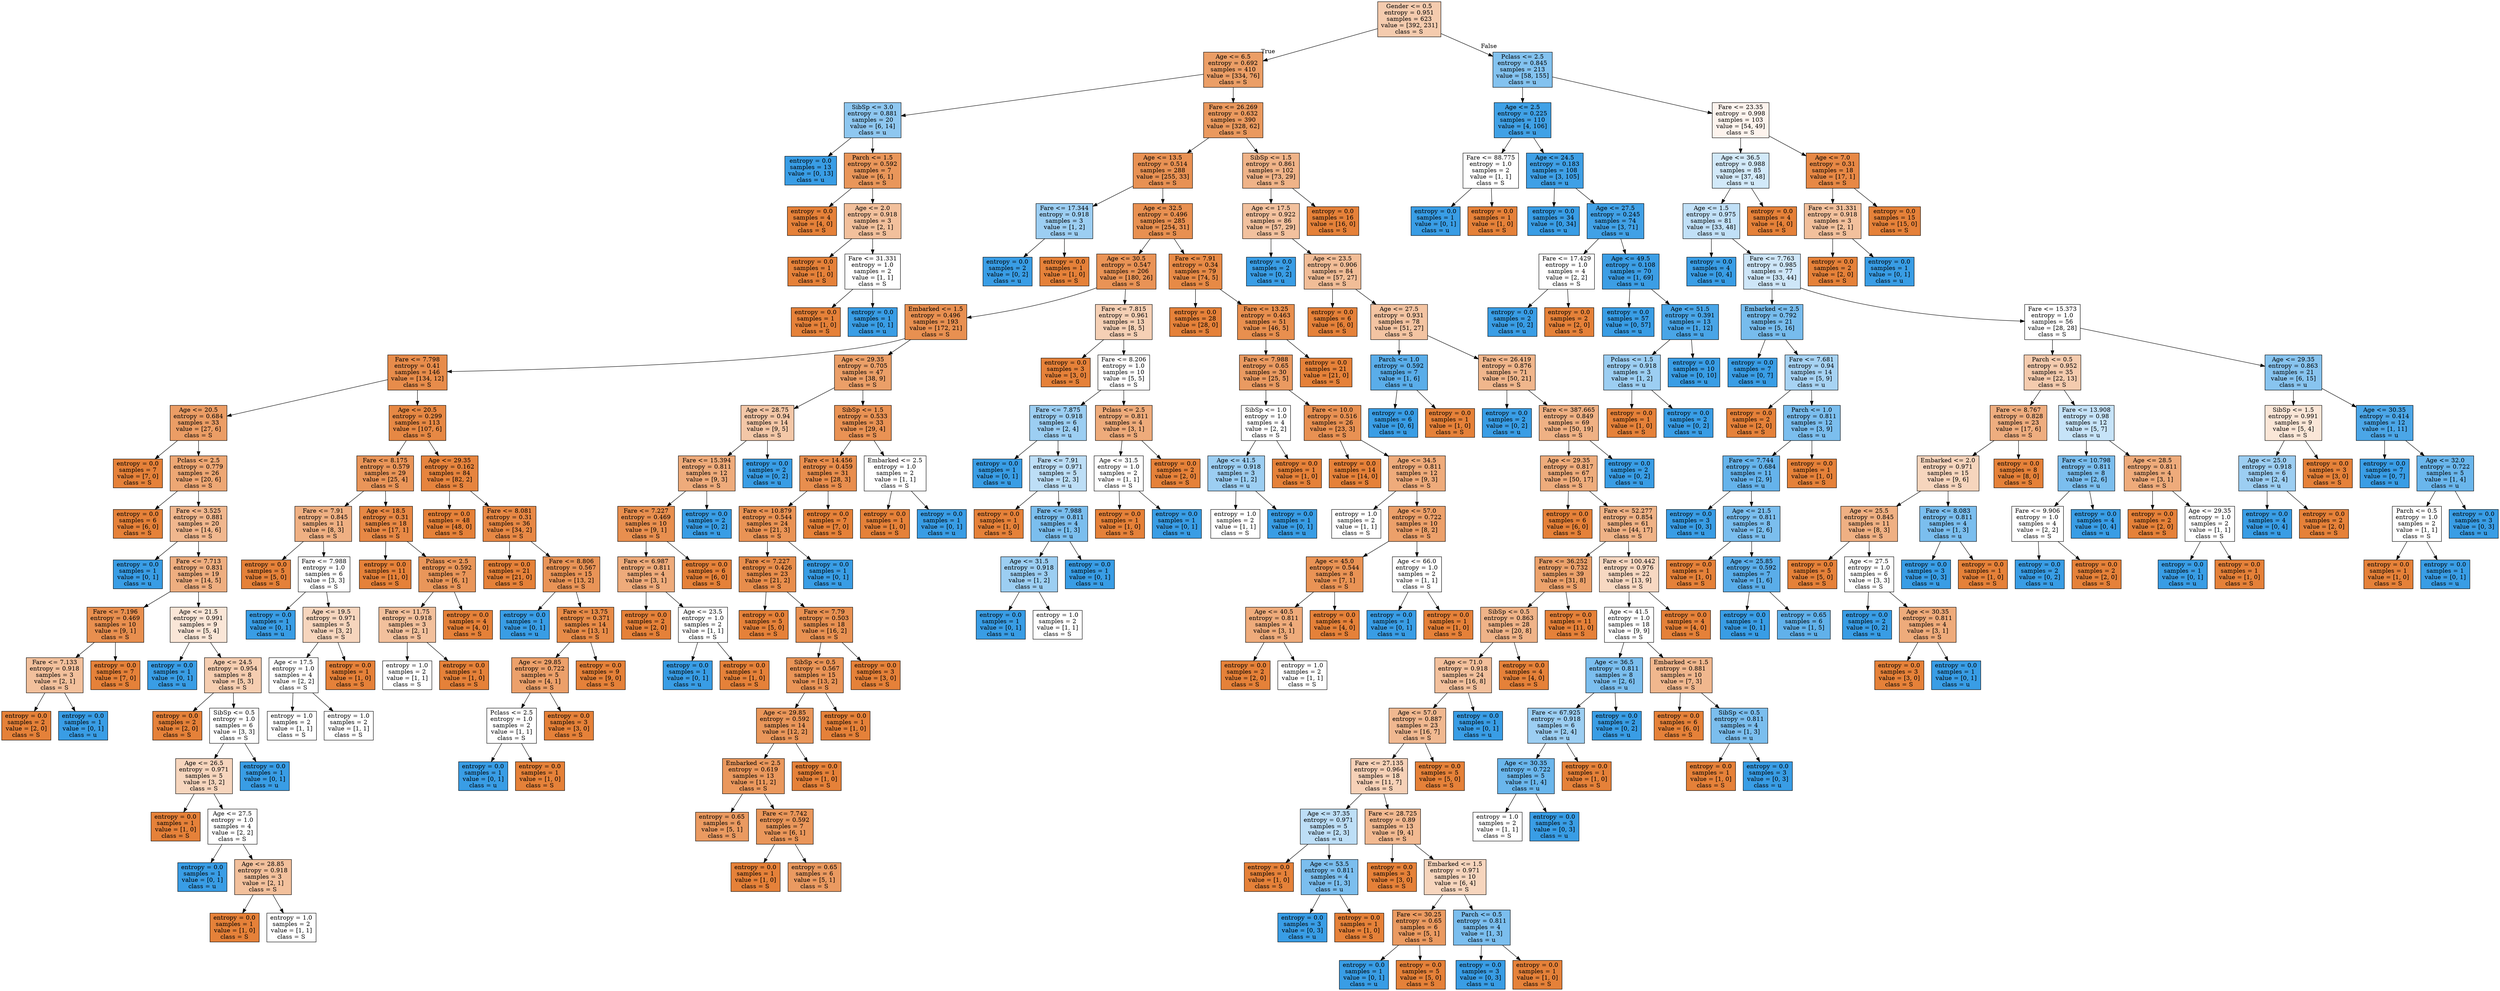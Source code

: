 digraph Tree {
node [shape=box, style="filled", color="black"] ;
0 [label="Gender <= 0.5\nentropy = 0.951\nsamples = 623\nvalue = [392, 231]\nclass = S", fillcolor="#f4cbae"] ;
1 [label="Age <= 6.5\nentropy = 0.692\nsamples = 410\nvalue = [334, 76]\nclass = S", fillcolor="#eb9e66"] ;
0 -> 1 [labeldistance=2.5, labelangle=45, headlabel="True"] ;
2 [label="SibSp <= 3.0\nentropy = 0.881\nsamples = 20\nvalue = [6, 14]\nclass = u", fillcolor="#8ec7f0"] ;
1 -> 2 ;
3 [label="entropy = 0.0\nsamples = 13\nvalue = [0, 13]\nclass = u", fillcolor="#399de5"] ;
2 -> 3 ;
4 [label="Parch <= 1.5\nentropy = 0.592\nsamples = 7\nvalue = [6, 1]\nclass = S", fillcolor="#e9965a"] ;
2 -> 4 ;
5 [label="entropy = 0.0\nsamples = 4\nvalue = [4, 0]\nclass = S", fillcolor="#e58139"] ;
4 -> 5 ;
6 [label="Age <= 2.0\nentropy = 0.918\nsamples = 3\nvalue = [2, 1]\nclass = S", fillcolor="#f2c09c"] ;
4 -> 6 ;
7 [label="entropy = 0.0\nsamples = 1\nvalue = [1, 0]\nclass = S", fillcolor="#e58139"] ;
6 -> 7 ;
8 [label="Fare <= 31.331\nentropy = 1.0\nsamples = 2\nvalue = [1, 1]\nclass = S", fillcolor="#ffffff"] ;
6 -> 8 ;
9 [label="entropy = 0.0\nsamples = 1\nvalue = [1, 0]\nclass = S", fillcolor="#e58139"] ;
8 -> 9 ;
10 [label="entropy = 0.0\nsamples = 1\nvalue = [0, 1]\nclass = u", fillcolor="#399de5"] ;
8 -> 10 ;
11 [label="Fare <= 26.269\nentropy = 0.632\nsamples = 390\nvalue = [328, 62]\nclass = S", fillcolor="#ea995e"] ;
1 -> 11 ;
12 [label="Age <= 13.5\nentropy = 0.514\nsamples = 288\nvalue = [255, 33]\nclass = S", fillcolor="#e89153"] ;
11 -> 12 ;
13 [label="Fare <= 17.344\nentropy = 0.918\nsamples = 3\nvalue = [1, 2]\nclass = u", fillcolor="#9ccef2"] ;
12 -> 13 ;
14 [label="entropy = 0.0\nsamples = 2\nvalue = [0, 2]\nclass = u", fillcolor="#399de5"] ;
13 -> 14 ;
15 [label="entropy = 0.0\nsamples = 1\nvalue = [1, 0]\nclass = S", fillcolor="#e58139"] ;
13 -> 15 ;
16 [label="Age <= 32.5\nentropy = 0.496\nsamples = 285\nvalue = [254, 31]\nclass = S", fillcolor="#e89051"] ;
12 -> 16 ;
17 [label="Age <= 30.5\nentropy = 0.547\nsamples = 206\nvalue = [180, 26]\nclass = S", fillcolor="#e99356"] ;
16 -> 17 ;
18 [label="Embarked <= 1.5\nentropy = 0.496\nsamples = 193\nvalue = [172, 21]\nclass = S", fillcolor="#e89051"] ;
17 -> 18 ;
19 [label="Fare <= 7.798\nentropy = 0.41\nsamples = 146\nvalue = [134, 12]\nclass = S", fillcolor="#e78c4b"] ;
18 -> 19 ;
20 [label="Age <= 20.5\nentropy = 0.684\nsamples = 33\nvalue = [27, 6]\nclass = S", fillcolor="#eb9d65"] ;
19 -> 20 ;
21 [label="entropy = 0.0\nsamples = 7\nvalue = [7, 0]\nclass = S", fillcolor="#e58139"] ;
20 -> 21 ;
22 [label="Pclass <= 2.5\nentropy = 0.779\nsamples = 26\nvalue = [20, 6]\nclass = S", fillcolor="#eda774"] ;
20 -> 22 ;
23 [label="entropy = 0.0\nsamples = 6\nvalue = [6, 0]\nclass = S", fillcolor="#e58139"] ;
22 -> 23 ;
24 [label="Fare <= 3.525\nentropy = 0.881\nsamples = 20\nvalue = [14, 6]\nclass = S", fillcolor="#f0b78e"] ;
22 -> 24 ;
25 [label="entropy = 0.0\nsamples = 1\nvalue = [0, 1]\nclass = u", fillcolor="#399de5"] ;
24 -> 25 ;
26 [label="Fare <= 7.713\nentropy = 0.831\nsamples = 19\nvalue = [14, 5]\nclass = S", fillcolor="#eeae80"] ;
24 -> 26 ;
27 [label="Fare <= 7.196\nentropy = 0.469\nsamples = 10\nvalue = [9, 1]\nclass = S", fillcolor="#e88f4f"] ;
26 -> 27 ;
28 [label="Fare <= 7.133\nentropy = 0.918\nsamples = 3\nvalue = [2, 1]\nclass = S", fillcolor="#f2c09c"] ;
27 -> 28 ;
29 [label="entropy = 0.0\nsamples = 2\nvalue = [2, 0]\nclass = S", fillcolor="#e58139"] ;
28 -> 29 ;
30 [label="entropy = 0.0\nsamples = 1\nvalue = [0, 1]\nclass = u", fillcolor="#399de5"] ;
28 -> 30 ;
31 [label="entropy = 0.0\nsamples = 7\nvalue = [7, 0]\nclass = S", fillcolor="#e58139"] ;
27 -> 31 ;
32 [label="Age <= 21.5\nentropy = 0.991\nsamples = 9\nvalue = [5, 4]\nclass = S", fillcolor="#fae6d7"] ;
26 -> 32 ;
33 [label="entropy = 0.0\nsamples = 1\nvalue = [0, 1]\nclass = u", fillcolor="#399de5"] ;
32 -> 33 ;
34 [label="Age <= 24.5\nentropy = 0.954\nsamples = 8\nvalue = [5, 3]\nclass = S", fillcolor="#f5cdb0"] ;
32 -> 34 ;
35 [label="entropy = 0.0\nsamples = 2\nvalue = [2, 0]\nclass = S", fillcolor="#e58139"] ;
34 -> 35 ;
36 [label="SibSp <= 0.5\nentropy = 1.0\nsamples = 6\nvalue = [3, 3]\nclass = S", fillcolor="#ffffff"] ;
34 -> 36 ;
37 [label="Age <= 26.5\nentropy = 0.971\nsamples = 5\nvalue = [3, 2]\nclass = S", fillcolor="#f6d5bd"] ;
36 -> 37 ;
38 [label="entropy = 0.0\nsamples = 1\nvalue = [1, 0]\nclass = S", fillcolor="#e58139"] ;
37 -> 38 ;
39 [label="Age <= 27.5\nentropy = 1.0\nsamples = 4\nvalue = [2, 2]\nclass = S", fillcolor="#ffffff"] ;
37 -> 39 ;
40 [label="entropy = 0.0\nsamples = 1\nvalue = [0, 1]\nclass = u", fillcolor="#399de5"] ;
39 -> 40 ;
41 [label="Age <= 28.85\nentropy = 0.918\nsamples = 3\nvalue = [2, 1]\nclass = S", fillcolor="#f2c09c"] ;
39 -> 41 ;
42 [label="entropy = 0.0\nsamples = 1\nvalue = [1, 0]\nclass = S", fillcolor="#e58139"] ;
41 -> 42 ;
43 [label="entropy = 1.0\nsamples = 2\nvalue = [1, 1]\nclass = S", fillcolor="#ffffff"] ;
41 -> 43 ;
44 [label="entropy = 0.0\nsamples = 1\nvalue = [0, 1]\nclass = u", fillcolor="#399de5"] ;
36 -> 44 ;
45 [label="Age <= 20.5\nentropy = 0.299\nsamples = 113\nvalue = [107, 6]\nclass = S", fillcolor="#e68844"] ;
19 -> 45 ;
46 [label="Fare <= 8.175\nentropy = 0.579\nsamples = 29\nvalue = [25, 4]\nclass = S", fillcolor="#e99559"] ;
45 -> 46 ;
47 [label="Fare <= 7.91\nentropy = 0.845\nsamples = 11\nvalue = [8, 3]\nclass = S", fillcolor="#efb083"] ;
46 -> 47 ;
48 [label="entropy = 0.0\nsamples = 5\nvalue = [5, 0]\nclass = S", fillcolor="#e58139"] ;
47 -> 48 ;
49 [label="Fare <= 7.988\nentropy = 1.0\nsamples = 6\nvalue = [3, 3]\nclass = S", fillcolor="#ffffff"] ;
47 -> 49 ;
50 [label="entropy = 0.0\nsamples = 1\nvalue = [0, 1]\nclass = u", fillcolor="#399de5"] ;
49 -> 50 ;
51 [label="Age <= 19.5\nentropy = 0.971\nsamples = 5\nvalue = [3, 2]\nclass = S", fillcolor="#f6d5bd"] ;
49 -> 51 ;
52 [label="Age <= 17.5\nentropy = 1.0\nsamples = 4\nvalue = [2, 2]\nclass = S", fillcolor="#ffffff"] ;
51 -> 52 ;
53 [label="entropy = 1.0\nsamples = 2\nvalue = [1, 1]\nclass = S", fillcolor="#ffffff"] ;
52 -> 53 ;
54 [label="entropy = 1.0\nsamples = 2\nvalue = [1, 1]\nclass = S", fillcolor="#ffffff"] ;
52 -> 54 ;
55 [label="entropy = 0.0\nsamples = 1\nvalue = [1, 0]\nclass = S", fillcolor="#e58139"] ;
51 -> 55 ;
56 [label="Age <= 18.5\nentropy = 0.31\nsamples = 18\nvalue = [17, 1]\nclass = S", fillcolor="#e78845"] ;
46 -> 56 ;
57 [label="entropy = 0.0\nsamples = 11\nvalue = [11, 0]\nclass = S", fillcolor="#e58139"] ;
56 -> 57 ;
58 [label="Pclass <= 2.5\nentropy = 0.592\nsamples = 7\nvalue = [6, 1]\nclass = S", fillcolor="#e9965a"] ;
56 -> 58 ;
59 [label="Fare <= 11.75\nentropy = 0.918\nsamples = 3\nvalue = [2, 1]\nclass = S", fillcolor="#f2c09c"] ;
58 -> 59 ;
60 [label="entropy = 1.0\nsamples = 2\nvalue = [1, 1]\nclass = S", fillcolor="#ffffff"] ;
59 -> 60 ;
61 [label="entropy = 0.0\nsamples = 1\nvalue = [1, 0]\nclass = S", fillcolor="#e58139"] ;
59 -> 61 ;
62 [label="entropy = 0.0\nsamples = 4\nvalue = [4, 0]\nclass = S", fillcolor="#e58139"] ;
58 -> 62 ;
63 [label="Age <= 29.35\nentropy = 0.162\nsamples = 84\nvalue = [82, 2]\nclass = S", fillcolor="#e6843e"] ;
45 -> 63 ;
64 [label="entropy = 0.0\nsamples = 48\nvalue = [48, 0]\nclass = S", fillcolor="#e58139"] ;
63 -> 64 ;
65 [label="Fare <= 8.081\nentropy = 0.31\nsamples = 36\nvalue = [34, 2]\nclass = S", fillcolor="#e78845"] ;
63 -> 65 ;
66 [label="entropy = 0.0\nsamples = 21\nvalue = [21, 0]\nclass = S", fillcolor="#e58139"] ;
65 -> 66 ;
67 [label="Fare <= 8.806\nentropy = 0.567\nsamples = 15\nvalue = [13, 2]\nclass = S", fillcolor="#e99457"] ;
65 -> 67 ;
68 [label="entropy = 0.0\nsamples = 1\nvalue = [0, 1]\nclass = u", fillcolor="#399de5"] ;
67 -> 68 ;
69 [label="Fare <= 13.75\nentropy = 0.371\nsamples = 14\nvalue = [13, 1]\nclass = S", fillcolor="#e78b48"] ;
67 -> 69 ;
70 [label="Age <= 29.85\nentropy = 0.722\nsamples = 5\nvalue = [4, 1]\nclass = S", fillcolor="#eca06a"] ;
69 -> 70 ;
71 [label="Pclass <= 2.5\nentropy = 1.0\nsamples = 2\nvalue = [1, 1]\nclass = S", fillcolor="#ffffff"] ;
70 -> 71 ;
72 [label="entropy = 0.0\nsamples = 1\nvalue = [0, 1]\nclass = u", fillcolor="#399de5"] ;
71 -> 72 ;
73 [label="entropy = 0.0\nsamples = 1\nvalue = [1, 0]\nclass = S", fillcolor="#e58139"] ;
71 -> 73 ;
74 [label="entropy = 0.0\nsamples = 3\nvalue = [3, 0]\nclass = S", fillcolor="#e58139"] ;
70 -> 74 ;
75 [label="entropy = 0.0\nsamples = 9\nvalue = [9, 0]\nclass = S", fillcolor="#e58139"] ;
69 -> 75 ;
76 [label="Age <= 29.35\nentropy = 0.705\nsamples = 47\nvalue = [38, 9]\nclass = S", fillcolor="#eb9f68"] ;
18 -> 76 ;
77 [label="Age <= 28.75\nentropy = 0.94\nsamples = 14\nvalue = [9, 5]\nclass = S", fillcolor="#f3c7a7"] ;
76 -> 77 ;
78 [label="Fare <= 15.394\nentropy = 0.811\nsamples = 12\nvalue = [9, 3]\nclass = S", fillcolor="#eeab7b"] ;
77 -> 78 ;
79 [label="Fare <= 7.227\nentropy = 0.469\nsamples = 10\nvalue = [9, 1]\nclass = S", fillcolor="#e88f4f"] ;
78 -> 79 ;
80 [label="Fare <= 6.987\nentropy = 0.811\nsamples = 4\nvalue = [3, 1]\nclass = S", fillcolor="#eeab7b"] ;
79 -> 80 ;
81 [label="entropy = 0.0\nsamples = 2\nvalue = [2, 0]\nclass = S", fillcolor="#e58139"] ;
80 -> 81 ;
82 [label="Age <= 23.5\nentropy = 1.0\nsamples = 2\nvalue = [1, 1]\nclass = S", fillcolor="#ffffff"] ;
80 -> 82 ;
83 [label="entropy = 0.0\nsamples = 1\nvalue = [0, 1]\nclass = u", fillcolor="#399de5"] ;
82 -> 83 ;
84 [label="entropy = 0.0\nsamples = 1\nvalue = [1, 0]\nclass = S", fillcolor="#e58139"] ;
82 -> 84 ;
85 [label="entropy = 0.0\nsamples = 6\nvalue = [6, 0]\nclass = S", fillcolor="#e58139"] ;
79 -> 85 ;
86 [label="entropy = 0.0\nsamples = 2\nvalue = [0, 2]\nclass = u", fillcolor="#399de5"] ;
78 -> 86 ;
87 [label="entropy = 0.0\nsamples = 2\nvalue = [0, 2]\nclass = u", fillcolor="#399de5"] ;
77 -> 87 ;
88 [label="SibSp <= 1.5\nentropy = 0.533\nsamples = 33\nvalue = [29, 4]\nclass = S", fillcolor="#e99254"] ;
76 -> 88 ;
89 [label="Fare <= 14.456\nentropy = 0.459\nsamples = 31\nvalue = [28, 3]\nclass = S", fillcolor="#e88e4e"] ;
88 -> 89 ;
90 [label="Fare <= 10.879\nentropy = 0.544\nsamples = 24\nvalue = [21, 3]\nclass = S", fillcolor="#e99355"] ;
89 -> 90 ;
91 [label="Fare <= 7.227\nentropy = 0.426\nsamples = 23\nvalue = [21, 2]\nclass = S", fillcolor="#e78d4c"] ;
90 -> 91 ;
92 [label="entropy = 0.0\nsamples = 5\nvalue = [5, 0]\nclass = S", fillcolor="#e58139"] ;
91 -> 92 ;
93 [label="Fare <= 7.79\nentropy = 0.503\nsamples = 18\nvalue = [16, 2]\nclass = S", fillcolor="#e89152"] ;
91 -> 93 ;
94 [label="SibSp <= 0.5\nentropy = 0.567\nsamples = 15\nvalue = [13, 2]\nclass = S", fillcolor="#e99457"] ;
93 -> 94 ;
95 [label="Age <= 29.85\nentropy = 0.592\nsamples = 14\nvalue = [12, 2]\nclass = S", fillcolor="#e9965a"] ;
94 -> 95 ;
96 [label="Embarked <= 2.5\nentropy = 0.619\nsamples = 13\nvalue = [11, 2]\nclass = S", fillcolor="#ea985d"] ;
95 -> 96 ;
97 [label="entropy = 0.65\nsamples = 6\nvalue = [5, 1]\nclass = S", fillcolor="#ea9a61"] ;
96 -> 97 ;
98 [label="Fare <= 7.742\nentropy = 0.592\nsamples = 7\nvalue = [6, 1]\nclass = S", fillcolor="#e9965a"] ;
96 -> 98 ;
99 [label="entropy = 0.0\nsamples = 1\nvalue = [1, 0]\nclass = S", fillcolor="#e58139"] ;
98 -> 99 ;
100 [label="entropy = 0.65\nsamples = 6\nvalue = [5, 1]\nclass = S", fillcolor="#ea9a61"] ;
98 -> 100 ;
101 [label="entropy = 0.0\nsamples = 1\nvalue = [1, 0]\nclass = S", fillcolor="#e58139"] ;
95 -> 101 ;
102 [label="entropy = 0.0\nsamples = 1\nvalue = [1, 0]\nclass = S", fillcolor="#e58139"] ;
94 -> 102 ;
103 [label="entropy = 0.0\nsamples = 3\nvalue = [3, 0]\nclass = S", fillcolor="#e58139"] ;
93 -> 103 ;
104 [label="entropy = 0.0\nsamples = 1\nvalue = [0, 1]\nclass = u", fillcolor="#399de5"] ;
90 -> 104 ;
105 [label="entropy = 0.0\nsamples = 7\nvalue = [7, 0]\nclass = S", fillcolor="#e58139"] ;
89 -> 105 ;
106 [label="Embarked <= 2.5\nentropy = 1.0\nsamples = 2\nvalue = [1, 1]\nclass = S", fillcolor="#ffffff"] ;
88 -> 106 ;
107 [label="entropy = 0.0\nsamples = 1\nvalue = [1, 0]\nclass = S", fillcolor="#e58139"] ;
106 -> 107 ;
108 [label="entropy = 0.0\nsamples = 1\nvalue = [0, 1]\nclass = u", fillcolor="#399de5"] ;
106 -> 108 ;
109 [label="Fare <= 7.815\nentropy = 0.961\nsamples = 13\nvalue = [8, 5]\nclass = S", fillcolor="#f5d0b5"] ;
17 -> 109 ;
110 [label="entropy = 0.0\nsamples = 3\nvalue = [3, 0]\nclass = S", fillcolor="#e58139"] ;
109 -> 110 ;
111 [label="Fare <= 8.206\nentropy = 1.0\nsamples = 10\nvalue = [5, 5]\nclass = S", fillcolor="#ffffff"] ;
109 -> 111 ;
112 [label="Fare <= 7.875\nentropy = 0.918\nsamples = 6\nvalue = [2, 4]\nclass = u", fillcolor="#9ccef2"] ;
111 -> 112 ;
113 [label="entropy = 0.0\nsamples = 1\nvalue = [0, 1]\nclass = u", fillcolor="#399de5"] ;
112 -> 113 ;
114 [label="Fare <= 7.91\nentropy = 0.971\nsamples = 5\nvalue = [2, 3]\nclass = u", fillcolor="#bddef6"] ;
112 -> 114 ;
115 [label="entropy = 0.0\nsamples = 1\nvalue = [1, 0]\nclass = S", fillcolor="#e58139"] ;
114 -> 115 ;
116 [label="Fare <= 7.988\nentropy = 0.811\nsamples = 4\nvalue = [1, 3]\nclass = u", fillcolor="#7bbeee"] ;
114 -> 116 ;
117 [label="Age <= 31.5\nentropy = 0.918\nsamples = 3\nvalue = [1, 2]\nclass = u", fillcolor="#9ccef2"] ;
116 -> 117 ;
118 [label="entropy = 0.0\nsamples = 1\nvalue = [0, 1]\nclass = u", fillcolor="#399de5"] ;
117 -> 118 ;
119 [label="entropy = 1.0\nsamples = 2\nvalue = [1, 1]\nclass = S", fillcolor="#ffffff"] ;
117 -> 119 ;
120 [label="entropy = 0.0\nsamples = 1\nvalue = [0, 1]\nclass = u", fillcolor="#399de5"] ;
116 -> 120 ;
121 [label="Pclass <= 2.5\nentropy = 0.811\nsamples = 4\nvalue = [3, 1]\nclass = S", fillcolor="#eeab7b"] ;
111 -> 121 ;
122 [label="Age <= 31.5\nentropy = 1.0\nsamples = 2\nvalue = [1, 1]\nclass = S", fillcolor="#ffffff"] ;
121 -> 122 ;
123 [label="entropy = 0.0\nsamples = 1\nvalue = [1, 0]\nclass = S", fillcolor="#e58139"] ;
122 -> 123 ;
124 [label="entropy = 0.0\nsamples = 1\nvalue = [0, 1]\nclass = u", fillcolor="#399de5"] ;
122 -> 124 ;
125 [label="entropy = 0.0\nsamples = 2\nvalue = [2, 0]\nclass = S", fillcolor="#e58139"] ;
121 -> 125 ;
126 [label="Fare <= 7.91\nentropy = 0.34\nsamples = 79\nvalue = [74, 5]\nclass = S", fillcolor="#e78a46"] ;
16 -> 126 ;
127 [label="entropy = 0.0\nsamples = 28\nvalue = [28, 0]\nclass = S", fillcolor="#e58139"] ;
126 -> 127 ;
128 [label="Fare <= 13.25\nentropy = 0.463\nsamples = 51\nvalue = [46, 5]\nclass = S", fillcolor="#e88f4f"] ;
126 -> 128 ;
129 [label="Fare <= 7.988\nentropy = 0.65\nsamples = 30\nvalue = [25, 5]\nclass = S", fillcolor="#ea9a61"] ;
128 -> 129 ;
130 [label="SibSp <= 1.0\nentropy = 1.0\nsamples = 4\nvalue = [2, 2]\nclass = S", fillcolor="#ffffff"] ;
129 -> 130 ;
131 [label="Age <= 41.5\nentropy = 0.918\nsamples = 3\nvalue = [1, 2]\nclass = u", fillcolor="#9ccef2"] ;
130 -> 131 ;
132 [label="entropy = 1.0\nsamples = 2\nvalue = [1, 1]\nclass = S", fillcolor="#ffffff"] ;
131 -> 132 ;
133 [label="entropy = 0.0\nsamples = 1\nvalue = [0, 1]\nclass = u", fillcolor="#399de5"] ;
131 -> 133 ;
134 [label="entropy = 0.0\nsamples = 1\nvalue = [1, 0]\nclass = S", fillcolor="#e58139"] ;
130 -> 134 ;
135 [label="Fare <= 10.0\nentropy = 0.516\nsamples = 26\nvalue = [23, 3]\nclass = S", fillcolor="#e89153"] ;
129 -> 135 ;
136 [label="entropy = 0.0\nsamples = 14\nvalue = [14, 0]\nclass = S", fillcolor="#e58139"] ;
135 -> 136 ;
137 [label="Age <= 34.5\nentropy = 0.811\nsamples = 12\nvalue = [9, 3]\nclass = S", fillcolor="#eeab7b"] ;
135 -> 137 ;
138 [label="entropy = 1.0\nsamples = 2\nvalue = [1, 1]\nclass = S", fillcolor="#ffffff"] ;
137 -> 138 ;
139 [label="Age <= 57.0\nentropy = 0.722\nsamples = 10\nvalue = [8, 2]\nclass = S", fillcolor="#eca06a"] ;
137 -> 139 ;
140 [label="Age <= 45.0\nentropy = 0.544\nsamples = 8\nvalue = [7, 1]\nclass = S", fillcolor="#e99355"] ;
139 -> 140 ;
141 [label="Age <= 40.5\nentropy = 0.811\nsamples = 4\nvalue = [3, 1]\nclass = S", fillcolor="#eeab7b"] ;
140 -> 141 ;
142 [label="entropy = 0.0\nsamples = 2\nvalue = [2, 0]\nclass = S", fillcolor="#e58139"] ;
141 -> 142 ;
143 [label="entropy = 1.0\nsamples = 2\nvalue = [1, 1]\nclass = S", fillcolor="#ffffff"] ;
141 -> 143 ;
144 [label="entropy = 0.0\nsamples = 4\nvalue = [4, 0]\nclass = S", fillcolor="#e58139"] ;
140 -> 144 ;
145 [label="Age <= 66.0\nentropy = 1.0\nsamples = 2\nvalue = [1, 1]\nclass = S", fillcolor="#ffffff"] ;
139 -> 145 ;
146 [label="entropy = 0.0\nsamples = 1\nvalue = [0, 1]\nclass = u", fillcolor="#399de5"] ;
145 -> 146 ;
147 [label="entropy = 0.0\nsamples = 1\nvalue = [1, 0]\nclass = S", fillcolor="#e58139"] ;
145 -> 147 ;
148 [label="entropy = 0.0\nsamples = 21\nvalue = [21, 0]\nclass = S", fillcolor="#e58139"] ;
128 -> 148 ;
149 [label="SibSp <= 1.5\nentropy = 0.861\nsamples = 102\nvalue = [73, 29]\nclass = S", fillcolor="#efb388"] ;
11 -> 149 ;
150 [label="Age <= 17.5\nentropy = 0.922\nsamples = 86\nvalue = [57, 29]\nclass = S", fillcolor="#f2c19e"] ;
149 -> 150 ;
151 [label="entropy = 0.0\nsamples = 2\nvalue = [0, 2]\nclass = u", fillcolor="#399de5"] ;
150 -> 151 ;
152 [label="Age <= 23.5\nentropy = 0.906\nsamples = 84\nvalue = [57, 27]\nclass = S", fillcolor="#f1bd97"] ;
150 -> 152 ;
153 [label="entropy = 0.0\nsamples = 6\nvalue = [6, 0]\nclass = S", fillcolor="#e58139"] ;
152 -> 153 ;
154 [label="Age <= 27.5\nentropy = 0.931\nsamples = 78\nvalue = [51, 27]\nclass = S", fillcolor="#f3c4a2"] ;
152 -> 154 ;
155 [label="Parch <= 1.0\nentropy = 0.592\nsamples = 7\nvalue = [1, 6]\nclass = u", fillcolor="#5aade9"] ;
154 -> 155 ;
156 [label="entropy = 0.0\nsamples = 6\nvalue = [0, 6]\nclass = u", fillcolor="#399de5"] ;
155 -> 156 ;
157 [label="entropy = 0.0\nsamples = 1\nvalue = [1, 0]\nclass = S", fillcolor="#e58139"] ;
155 -> 157 ;
158 [label="Fare <= 26.419\nentropy = 0.876\nsamples = 71\nvalue = [50, 21]\nclass = S", fillcolor="#f0b68c"] ;
154 -> 158 ;
159 [label="entropy = 0.0\nsamples = 2\nvalue = [0, 2]\nclass = u", fillcolor="#399de5"] ;
158 -> 159 ;
160 [label="Fare <= 387.665\nentropy = 0.849\nsamples = 69\nvalue = [50, 19]\nclass = S", fillcolor="#efb184"] ;
158 -> 160 ;
161 [label="Age <= 29.35\nentropy = 0.817\nsamples = 67\nvalue = [50, 17]\nclass = S", fillcolor="#eeac7c"] ;
160 -> 161 ;
162 [label="entropy = 0.0\nsamples = 6\nvalue = [6, 0]\nclass = S", fillcolor="#e58139"] ;
161 -> 162 ;
163 [label="Fare <= 52.277\nentropy = 0.854\nsamples = 61\nvalue = [44, 17]\nclass = S", fillcolor="#efb286"] ;
161 -> 163 ;
164 [label="Fare <= 36.252\nentropy = 0.732\nsamples = 39\nvalue = [31, 8]\nclass = S", fillcolor="#eca26c"] ;
163 -> 164 ;
165 [label="SibSp <= 0.5\nentropy = 0.863\nsamples = 28\nvalue = [20, 8]\nclass = S", fillcolor="#efb388"] ;
164 -> 165 ;
166 [label="Age <= 71.0\nentropy = 0.918\nsamples = 24\nvalue = [16, 8]\nclass = S", fillcolor="#f2c09c"] ;
165 -> 166 ;
167 [label="Age <= 57.0\nentropy = 0.887\nsamples = 23\nvalue = [16, 7]\nclass = S", fillcolor="#f0b890"] ;
166 -> 167 ;
168 [label="Fare <= 27.135\nentropy = 0.964\nsamples = 18\nvalue = [11, 7]\nclass = S", fillcolor="#f6d1b7"] ;
167 -> 168 ;
169 [label="Age <= 37.35\nentropy = 0.971\nsamples = 5\nvalue = [2, 3]\nclass = u", fillcolor="#bddef6"] ;
168 -> 169 ;
170 [label="entropy = 0.0\nsamples = 1\nvalue = [1, 0]\nclass = S", fillcolor="#e58139"] ;
169 -> 170 ;
171 [label="Age <= 53.5\nentropy = 0.811\nsamples = 4\nvalue = [1, 3]\nclass = u", fillcolor="#7bbeee"] ;
169 -> 171 ;
172 [label="entropy = 0.0\nsamples = 3\nvalue = [0, 3]\nclass = u", fillcolor="#399de5"] ;
171 -> 172 ;
173 [label="entropy = 0.0\nsamples = 1\nvalue = [1, 0]\nclass = S", fillcolor="#e58139"] ;
171 -> 173 ;
174 [label="Fare <= 28.725\nentropy = 0.89\nsamples = 13\nvalue = [9, 4]\nclass = S", fillcolor="#f1b991"] ;
168 -> 174 ;
175 [label="entropy = 0.0\nsamples = 3\nvalue = [3, 0]\nclass = S", fillcolor="#e58139"] ;
174 -> 175 ;
176 [label="Embarked <= 1.5\nentropy = 0.971\nsamples = 10\nvalue = [6, 4]\nclass = S", fillcolor="#f6d5bd"] ;
174 -> 176 ;
177 [label="Fare <= 30.25\nentropy = 0.65\nsamples = 6\nvalue = [5, 1]\nclass = S", fillcolor="#ea9a61"] ;
176 -> 177 ;
178 [label="entropy = 0.0\nsamples = 1\nvalue = [0, 1]\nclass = u", fillcolor="#399de5"] ;
177 -> 178 ;
179 [label="entropy = 0.0\nsamples = 5\nvalue = [5, 0]\nclass = S", fillcolor="#e58139"] ;
177 -> 179 ;
180 [label="Parch <= 0.5\nentropy = 0.811\nsamples = 4\nvalue = [1, 3]\nclass = u", fillcolor="#7bbeee"] ;
176 -> 180 ;
181 [label="entropy = 0.0\nsamples = 3\nvalue = [0, 3]\nclass = u", fillcolor="#399de5"] ;
180 -> 181 ;
182 [label="entropy = 0.0\nsamples = 1\nvalue = [1, 0]\nclass = S", fillcolor="#e58139"] ;
180 -> 182 ;
183 [label="entropy = 0.0\nsamples = 5\nvalue = [5, 0]\nclass = S", fillcolor="#e58139"] ;
167 -> 183 ;
184 [label="entropy = 0.0\nsamples = 1\nvalue = [0, 1]\nclass = u", fillcolor="#399de5"] ;
166 -> 184 ;
185 [label="entropy = 0.0\nsamples = 4\nvalue = [4, 0]\nclass = S", fillcolor="#e58139"] ;
165 -> 185 ;
186 [label="entropy = 0.0\nsamples = 11\nvalue = [11, 0]\nclass = S", fillcolor="#e58139"] ;
164 -> 186 ;
187 [label="Fare <= 100.442\nentropy = 0.976\nsamples = 22\nvalue = [13, 9]\nclass = S", fillcolor="#f7d8c2"] ;
163 -> 187 ;
188 [label="Age <= 41.5\nentropy = 1.0\nsamples = 18\nvalue = [9, 9]\nclass = S", fillcolor="#ffffff"] ;
187 -> 188 ;
189 [label="Age <= 36.5\nentropy = 0.811\nsamples = 8\nvalue = [2, 6]\nclass = u", fillcolor="#7bbeee"] ;
188 -> 189 ;
190 [label="Fare <= 67.925\nentropy = 0.918\nsamples = 6\nvalue = [2, 4]\nclass = u", fillcolor="#9ccef2"] ;
189 -> 190 ;
191 [label="Age <= 30.35\nentropy = 0.722\nsamples = 5\nvalue = [1, 4]\nclass = u", fillcolor="#6ab6ec"] ;
190 -> 191 ;
192 [label="entropy = 1.0\nsamples = 2\nvalue = [1, 1]\nclass = S", fillcolor="#ffffff"] ;
191 -> 192 ;
193 [label="entropy = 0.0\nsamples = 3\nvalue = [0, 3]\nclass = u", fillcolor="#399de5"] ;
191 -> 193 ;
194 [label="entropy = 0.0\nsamples = 1\nvalue = [1, 0]\nclass = S", fillcolor="#e58139"] ;
190 -> 194 ;
195 [label="entropy = 0.0\nsamples = 2\nvalue = [0, 2]\nclass = u", fillcolor="#399de5"] ;
189 -> 195 ;
196 [label="Embarked <= 1.5\nentropy = 0.881\nsamples = 10\nvalue = [7, 3]\nclass = S", fillcolor="#f0b78e"] ;
188 -> 196 ;
197 [label="entropy = 0.0\nsamples = 6\nvalue = [6, 0]\nclass = S", fillcolor="#e58139"] ;
196 -> 197 ;
198 [label="SibSp <= 0.5\nentropy = 0.811\nsamples = 4\nvalue = [1, 3]\nclass = u", fillcolor="#7bbeee"] ;
196 -> 198 ;
199 [label="entropy = 0.0\nsamples = 1\nvalue = [1, 0]\nclass = S", fillcolor="#e58139"] ;
198 -> 199 ;
200 [label="entropy = 0.0\nsamples = 3\nvalue = [0, 3]\nclass = u", fillcolor="#399de5"] ;
198 -> 200 ;
201 [label="entropy = 0.0\nsamples = 4\nvalue = [4, 0]\nclass = S", fillcolor="#e58139"] ;
187 -> 201 ;
202 [label="entropy = 0.0\nsamples = 2\nvalue = [0, 2]\nclass = u", fillcolor="#399de5"] ;
160 -> 202 ;
203 [label="entropy = 0.0\nsamples = 16\nvalue = [16, 0]\nclass = S", fillcolor="#e58139"] ;
149 -> 203 ;
204 [label="Pclass <= 2.5\nentropy = 0.845\nsamples = 213\nvalue = [58, 155]\nclass = u", fillcolor="#83c2ef"] ;
0 -> 204 [labeldistance=2.5, labelangle=-45, headlabel="False"] ;
205 [label="Age <= 2.5\nentropy = 0.225\nsamples = 110\nvalue = [4, 106]\nclass = u", fillcolor="#40a1e6"] ;
204 -> 205 ;
206 [label="Fare <= 88.775\nentropy = 1.0\nsamples = 2\nvalue = [1, 1]\nclass = S", fillcolor="#ffffff"] ;
205 -> 206 ;
207 [label="entropy = 0.0\nsamples = 1\nvalue = [0, 1]\nclass = u", fillcolor="#399de5"] ;
206 -> 207 ;
208 [label="entropy = 0.0\nsamples = 1\nvalue = [1, 0]\nclass = S", fillcolor="#e58139"] ;
206 -> 208 ;
209 [label="Age <= 24.5\nentropy = 0.183\nsamples = 108\nvalue = [3, 105]\nclass = u", fillcolor="#3fa0e6"] ;
205 -> 209 ;
210 [label="entropy = 0.0\nsamples = 34\nvalue = [0, 34]\nclass = u", fillcolor="#399de5"] ;
209 -> 210 ;
211 [label="Age <= 27.5\nentropy = 0.245\nsamples = 74\nvalue = [3, 71]\nclass = u", fillcolor="#41a1e6"] ;
209 -> 211 ;
212 [label="Fare <= 17.429\nentropy = 1.0\nsamples = 4\nvalue = [2, 2]\nclass = S", fillcolor="#ffffff"] ;
211 -> 212 ;
213 [label="entropy = 0.0\nsamples = 2\nvalue = [0, 2]\nclass = u", fillcolor="#399de5"] ;
212 -> 213 ;
214 [label="entropy = 0.0\nsamples = 2\nvalue = [2, 0]\nclass = S", fillcolor="#e58139"] ;
212 -> 214 ;
215 [label="Age <= 49.5\nentropy = 0.108\nsamples = 70\nvalue = [1, 69]\nclass = u", fillcolor="#3c9ee5"] ;
211 -> 215 ;
216 [label="entropy = 0.0\nsamples = 57\nvalue = [0, 57]\nclass = u", fillcolor="#399de5"] ;
215 -> 216 ;
217 [label="Age <= 51.5\nentropy = 0.391\nsamples = 13\nvalue = [1, 12]\nclass = u", fillcolor="#49a5e7"] ;
215 -> 217 ;
218 [label="Pclass <= 1.5\nentropy = 0.918\nsamples = 3\nvalue = [1, 2]\nclass = u", fillcolor="#9ccef2"] ;
217 -> 218 ;
219 [label="entropy = 0.0\nsamples = 1\nvalue = [1, 0]\nclass = S", fillcolor="#e58139"] ;
218 -> 219 ;
220 [label="entropy = 0.0\nsamples = 2\nvalue = [0, 2]\nclass = u", fillcolor="#399de5"] ;
218 -> 220 ;
221 [label="entropy = 0.0\nsamples = 10\nvalue = [0, 10]\nclass = u", fillcolor="#399de5"] ;
217 -> 221 ;
222 [label="Fare <= 23.35\nentropy = 0.998\nsamples = 103\nvalue = [54, 49]\nclass = S", fillcolor="#fdf3ed"] ;
204 -> 222 ;
223 [label="Age <= 36.5\nentropy = 0.988\nsamples = 85\nvalue = [37, 48]\nclass = u", fillcolor="#d2e9f9"] ;
222 -> 223 ;
224 [label="Age <= 1.5\nentropy = 0.975\nsamples = 81\nvalue = [33, 48]\nclass = u", fillcolor="#c1e0f7"] ;
223 -> 224 ;
225 [label="entropy = 0.0\nsamples = 4\nvalue = [0, 4]\nclass = u", fillcolor="#399de5"] ;
224 -> 225 ;
226 [label="Fare <= 7.763\nentropy = 0.985\nsamples = 77\nvalue = [33, 44]\nclass = u", fillcolor="#cee6f8"] ;
224 -> 226 ;
227 [label="Embarked <= 2.5\nentropy = 0.792\nsamples = 21\nvalue = [5, 16]\nclass = u", fillcolor="#77bced"] ;
226 -> 227 ;
228 [label="entropy = 0.0\nsamples = 7\nvalue = [0, 7]\nclass = u", fillcolor="#399de5"] ;
227 -> 228 ;
229 [label="Fare <= 7.681\nentropy = 0.94\nsamples = 14\nvalue = [5, 9]\nclass = u", fillcolor="#a7d3f3"] ;
227 -> 229 ;
230 [label="entropy = 0.0\nsamples = 2\nvalue = [2, 0]\nclass = S", fillcolor="#e58139"] ;
229 -> 230 ;
231 [label="Parch <= 1.0\nentropy = 0.811\nsamples = 12\nvalue = [3, 9]\nclass = u", fillcolor="#7bbeee"] ;
229 -> 231 ;
232 [label="Fare <= 7.744\nentropy = 0.684\nsamples = 11\nvalue = [2, 9]\nclass = u", fillcolor="#65b3eb"] ;
231 -> 232 ;
233 [label="entropy = 0.0\nsamples = 3\nvalue = [0, 3]\nclass = u", fillcolor="#399de5"] ;
232 -> 233 ;
234 [label="Age <= 21.5\nentropy = 0.811\nsamples = 8\nvalue = [2, 6]\nclass = u", fillcolor="#7bbeee"] ;
232 -> 234 ;
235 [label="entropy = 0.0\nsamples = 1\nvalue = [1, 0]\nclass = S", fillcolor="#e58139"] ;
234 -> 235 ;
236 [label="Age <= 25.85\nentropy = 0.592\nsamples = 7\nvalue = [1, 6]\nclass = u", fillcolor="#5aade9"] ;
234 -> 236 ;
237 [label="entropy = 0.0\nsamples = 1\nvalue = [0, 1]\nclass = u", fillcolor="#399de5"] ;
236 -> 237 ;
238 [label="entropy = 0.65\nsamples = 6\nvalue = [1, 5]\nclass = u", fillcolor="#61b1ea"] ;
236 -> 238 ;
239 [label="entropy = 0.0\nsamples = 1\nvalue = [1, 0]\nclass = S", fillcolor="#e58139"] ;
231 -> 239 ;
240 [label="Fare <= 15.373\nentropy = 1.0\nsamples = 56\nvalue = [28, 28]\nclass = S", fillcolor="#ffffff"] ;
226 -> 240 ;
241 [label="Parch <= 0.5\nentropy = 0.952\nsamples = 35\nvalue = [22, 13]\nclass = S", fillcolor="#f4cbae"] ;
240 -> 241 ;
242 [label="Fare <= 8.767\nentropy = 0.828\nsamples = 23\nvalue = [17, 6]\nclass = S", fillcolor="#eead7f"] ;
241 -> 242 ;
243 [label="Embarked <= 2.0\nentropy = 0.971\nsamples = 15\nvalue = [9, 6]\nclass = S", fillcolor="#f6d5bd"] ;
242 -> 243 ;
244 [label="Age <= 25.5\nentropy = 0.845\nsamples = 11\nvalue = [8, 3]\nclass = S", fillcolor="#efb083"] ;
243 -> 244 ;
245 [label="entropy = 0.0\nsamples = 5\nvalue = [5, 0]\nclass = S", fillcolor="#e58139"] ;
244 -> 245 ;
246 [label="Age <= 27.5\nentropy = 1.0\nsamples = 6\nvalue = [3, 3]\nclass = S", fillcolor="#ffffff"] ;
244 -> 246 ;
247 [label="entropy = 0.0\nsamples = 2\nvalue = [0, 2]\nclass = u", fillcolor="#399de5"] ;
246 -> 247 ;
248 [label="Age <= 30.35\nentropy = 0.811\nsamples = 4\nvalue = [3, 1]\nclass = S", fillcolor="#eeab7b"] ;
246 -> 248 ;
249 [label="entropy = 0.0\nsamples = 3\nvalue = [3, 0]\nclass = S", fillcolor="#e58139"] ;
248 -> 249 ;
250 [label="entropy = 0.0\nsamples = 1\nvalue = [0, 1]\nclass = u", fillcolor="#399de5"] ;
248 -> 250 ;
251 [label="Fare <= 8.083\nentropy = 0.811\nsamples = 4\nvalue = [1, 3]\nclass = u", fillcolor="#7bbeee"] ;
243 -> 251 ;
252 [label="entropy = 0.0\nsamples = 3\nvalue = [0, 3]\nclass = u", fillcolor="#399de5"] ;
251 -> 252 ;
253 [label="entropy = 0.0\nsamples = 1\nvalue = [1, 0]\nclass = S", fillcolor="#e58139"] ;
251 -> 253 ;
254 [label="entropy = 0.0\nsamples = 8\nvalue = [8, 0]\nclass = S", fillcolor="#e58139"] ;
242 -> 254 ;
255 [label="Fare <= 13.908\nentropy = 0.98\nsamples = 12\nvalue = [5, 7]\nclass = u", fillcolor="#c6e3f8"] ;
241 -> 255 ;
256 [label="Fare <= 10.798\nentropy = 0.811\nsamples = 8\nvalue = [2, 6]\nclass = u", fillcolor="#7bbeee"] ;
255 -> 256 ;
257 [label="Fare <= 9.906\nentropy = 1.0\nsamples = 4\nvalue = [2, 2]\nclass = S", fillcolor="#ffffff"] ;
256 -> 257 ;
258 [label="entropy = 0.0\nsamples = 2\nvalue = [0, 2]\nclass = u", fillcolor="#399de5"] ;
257 -> 258 ;
259 [label="entropy = 0.0\nsamples = 2\nvalue = [2, 0]\nclass = S", fillcolor="#e58139"] ;
257 -> 259 ;
260 [label="entropy = 0.0\nsamples = 4\nvalue = [0, 4]\nclass = u", fillcolor="#399de5"] ;
256 -> 260 ;
261 [label="Age <= 28.5\nentropy = 0.811\nsamples = 4\nvalue = [3, 1]\nclass = S", fillcolor="#eeab7b"] ;
255 -> 261 ;
262 [label="entropy = 0.0\nsamples = 2\nvalue = [2, 0]\nclass = S", fillcolor="#e58139"] ;
261 -> 262 ;
263 [label="Age <= 29.35\nentropy = 1.0\nsamples = 2\nvalue = [1, 1]\nclass = S", fillcolor="#ffffff"] ;
261 -> 263 ;
264 [label="entropy = 0.0\nsamples = 1\nvalue = [0, 1]\nclass = u", fillcolor="#399de5"] ;
263 -> 264 ;
265 [label="entropy = 0.0\nsamples = 1\nvalue = [1, 0]\nclass = S", fillcolor="#e58139"] ;
263 -> 265 ;
266 [label="Age <= 29.35\nentropy = 0.863\nsamples = 21\nvalue = [6, 15]\nclass = u", fillcolor="#88c4ef"] ;
240 -> 266 ;
267 [label="SibSp <= 1.5\nentropy = 0.991\nsamples = 9\nvalue = [5, 4]\nclass = S", fillcolor="#fae6d7"] ;
266 -> 267 ;
268 [label="Age <= 25.0\nentropy = 0.918\nsamples = 6\nvalue = [2, 4]\nclass = u", fillcolor="#9ccef2"] ;
267 -> 268 ;
269 [label="entropy = 0.0\nsamples = 4\nvalue = [0, 4]\nclass = u", fillcolor="#399de5"] ;
268 -> 269 ;
270 [label="entropy = 0.0\nsamples = 2\nvalue = [2, 0]\nclass = S", fillcolor="#e58139"] ;
268 -> 270 ;
271 [label="entropy = 0.0\nsamples = 3\nvalue = [3, 0]\nclass = S", fillcolor="#e58139"] ;
267 -> 271 ;
272 [label="Age <= 30.35\nentropy = 0.414\nsamples = 12\nvalue = [1, 11]\nclass = u", fillcolor="#4ba6e7"] ;
266 -> 272 ;
273 [label="entropy = 0.0\nsamples = 7\nvalue = [0, 7]\nclass = u", fillcolor="#399de5"] ;
272 -> 273 ;
274 [label="Age <= 32.0\nentropy = 0.722\nsamples = 5\nvalue = [1, 4]\nclass = u", fillcolor="#6ab6ec"] ;
272 -> 274 ;
275 [label="Parch <= 0.5\nentropy = 1.0\nsamples = 2\nvalue = [1, 1]\nclass = S", fillcolor="#ffffff"] ;
274 -> 275 ;
276 [label="entropy = 0.0\nsamples = 1\nvalue = [1, 0]\nclass = S", fillcolor="#e58139"] ;
275 -> 276 ;
277 [label="entropy = 0.0\nsamples = 1\nvalue = [0, 1]\nclass = u", fillcolor="#399de5"] ;
275 -> 277 ;
278 [label="entropy = 0.0\nsamples = 3\nvalue = [0, 3]\nclass = u", fillcolor="#399de5"] ;
274 -> 278 ;
279 [label="entropy = 0.0\nsamples = 4\nvalue = [4, 0]\nclass = S", fillcolor="#e58139"] ;
223 -> 279 ;
280 [label="Age <= 7.0\nentropy = 0.31\nsamples = 18\nvalue = [17, 1]\nclass = S", fillcolor="#e78845"] ;
222 -> 280 ;
281 [label="Fare <= 31.331\nentropy = 0.918\nsamples = 3\nvalue = [2, 1]\nclass = S", fillcolor="#f2c09c"] ;
280 -> 281 ;
282 [label="entropy = 0.0\nsamples = 2\nvalue = [2, 0]\nclass = S", fillcolor="#e58139"] ;
281 -> 282 ;
283 [label="entropy = 0.0\nsamples = 1\nvalue = [0, 1]\nclass = u", fillcolor="#399de5"] ;
281 -> 283 ;
284 [label="entropy = 0.0\nsamples = 15\nvalue = [15, 0]\nclass = S", fillcolor="#e58139"] ;
280 -> 284 ;
}